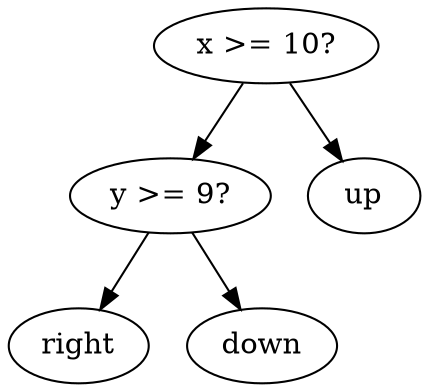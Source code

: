 digraph tree {
    "0x0" [label="x >= 10?"];
    "0x1" [label="y >= 9?"];
    "0x2" [label="right"];
    "0x3" [label="down"];
    "0x4" [label="up"];
    "0x0" -> "0x1";
    "0x0" -> "0x4";
    "0x1" -> "0x2";
    "0x1" -> "0x3";
}
